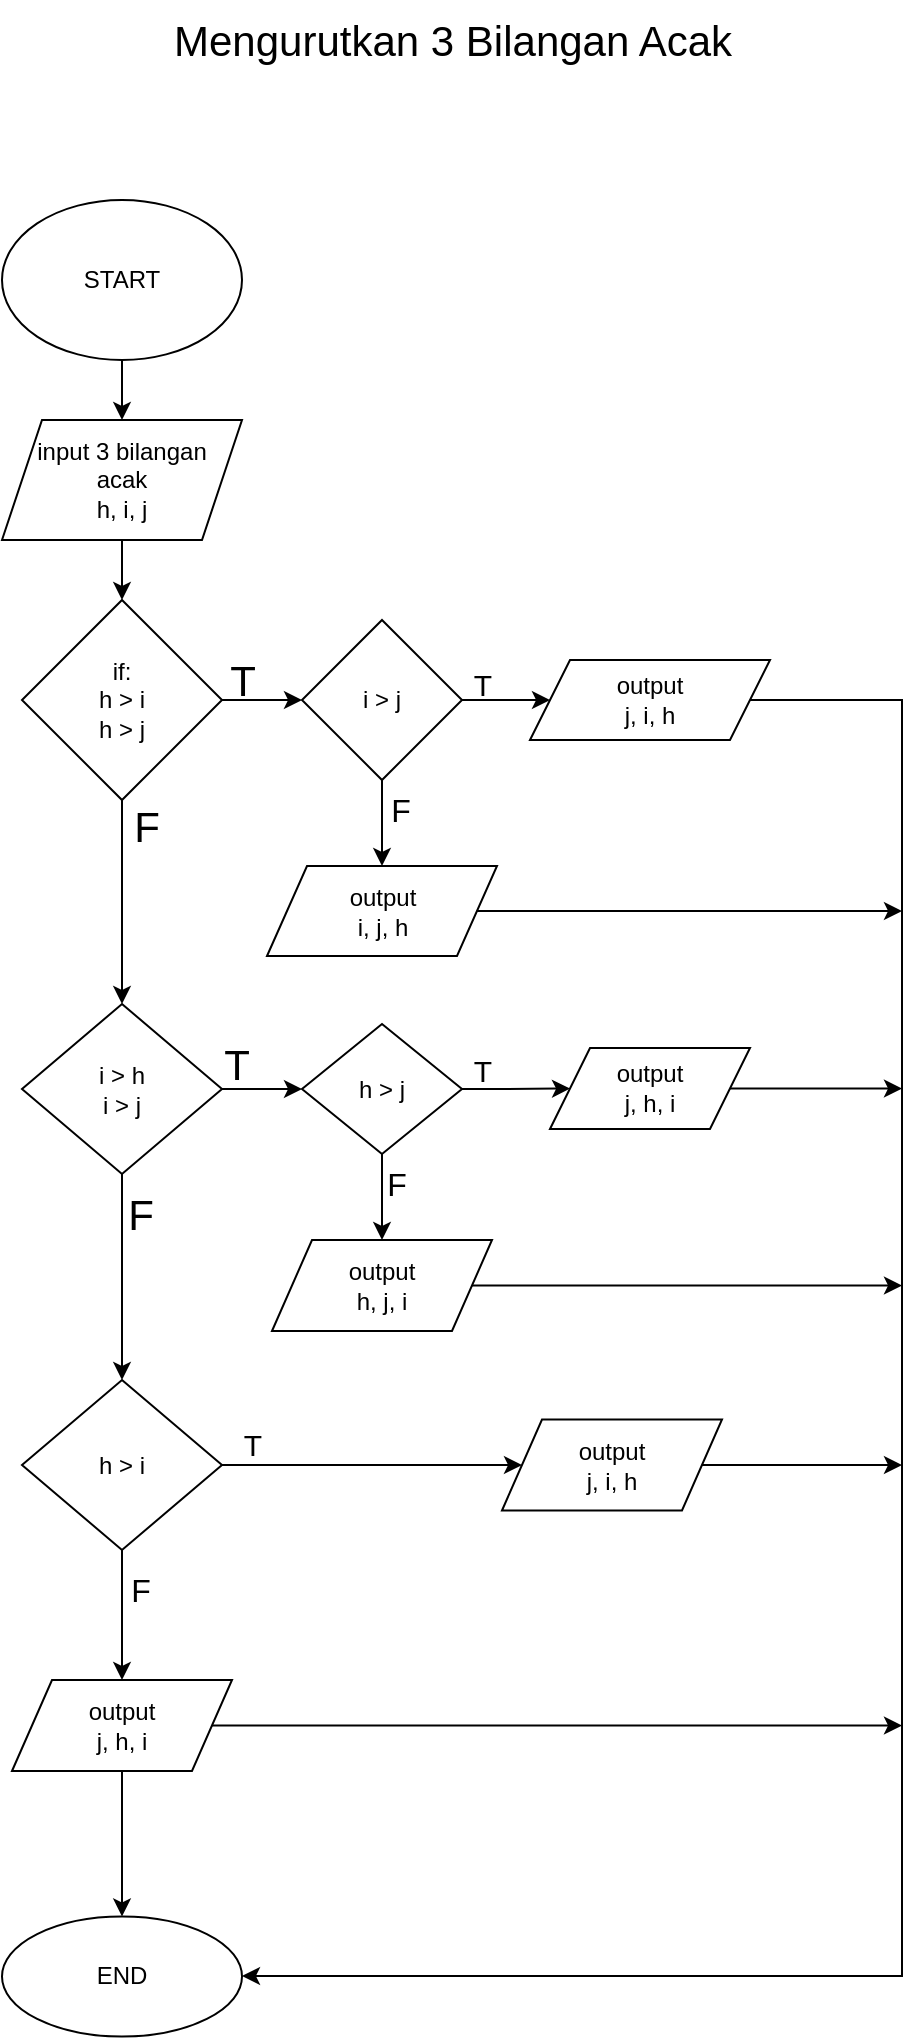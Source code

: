 <mxfile version="20.4.0" type="github">
  <diagram id="C5RBs43oDa-KdzZeNtuy" name="Page-1">
    <mxGraphModel dx="989" dy="537" grid="1" gridSize="10" guides="1" tooltips="1" connect="1" arrows="1" fold="1" page="1" pageScale="1" pageWidth="827" pageHeight="1169" math="0" shadow="0">
      <root>
        <mxCell id="WIyWlLk6GJQsqaUBKTNV-0" />
        <mxCell id="WIyWlLk6GJQsqaUBKTNV-1" parent="WIyWlLk6GJQsqaUBKTNV-0" />
        <mxCell id="OcUE6RxHn079kEbuYcz5-3" value="" style="edgeStyle=orthogonalEdgeStyle;rounded=0;orthogonalLoop=1;jettySize=auto;html=1;" edge="1" parent="WIyWlLk6GJQsqaUBKTNV-1" source="OcUE6RxHn079kEbuYcz5-0" target="OcUE6RxHn079kEbuYcz5-2">
          <mxGeometry relative="1" as="geometry" />
        </mxCell>
        <mxCell id="OcUE6RxHn079kEbuYcz5-0" value="&lt;div&gt;START&lt;/div&gt;" style="ellipse;whiteSpace=wrap;html=1;" vertex="1" parent="WIyWlLk6GJQsqaUBKTNV-1">
          <mxGeometry x="189" y="140" width="120" height="80" as="geometry" />
        </mxCell>
        <mxCell id="OcUE6RxHn079kEbuYcz5-1" value="&lt;div&gt;&lt;font style=&quot;font-size: 21px;&quot;&gt;&lt;span&gt;Mengurutkan&lt;/span&gt;&lt;span&gt; 3 &lt;/span&gt;&lt;span&gt;Bilangan&lt;/span&gt;&lt;span&gt; &lt;/span&gt;&lt;span&gt;Acak&lt;/span&gt;&lt;/font&gt;&lt;/div&gt;" style="text;html=1;resizable=0;autosize=1;align=center;verticalAlign=middle;points=[];fillColor=none;strokeColor=none;rounded=0;" vertex="1" parent="WIyWlLk6GJQsqaUBKTNV-1">
          <mxGeometry x="264" y="40" width="300" height="40" as="geometry" />
        </mxCell>
        <mxCell id="OcUE6RxHn079kEbuYcz5-5" value="" style="edgeStyle=orthogonalEdgeStyle;rounded=0;orthogonalLoop=1;jettySize=auto;html=1;" edge="1" parent="WIyWlLk6GJQsqaUBKTNV-1" source="OcUE6RxHn079kEbuYcz5-2" target="OcUE6RxHn079kEbuYcz5-4">
          <mxGeometry relative="1" as="geometry" />
        </mxCell>
        <mxCell id="OcUE6RxHn079kEbuYcz5-2" value="&lt;div&gt;input 3 bilangan &lt;br&gt;&lt;/div&gt;&lt;div&gt;acak&lt;br&gt;&lt;/div&gt;&lt;div&gt;h, i, j&lt;br&gt;&lt;/div&gt;" style="shape=parallelogram;perimeter=parallelogramPerimeter;whiteSpace=wrap;html=1;fixedSize=1;" vertex="1" parent="WIyWlLk6GJQsqaUBKTNV-1">
          <mxGeometry x="189" y="250" width="120" height="60" as="geometry" />
        </mxCell>
        <mxCell id="OcUE6RxHn079kEbuYcz5-9" value="" style="edgeStyle=orthogonalEdgeStyle;rounded=0;orthogonalLoop=1;jettySize=auto;html=1;fontSize=21;" edge="1" parent="WIyWlLk6GJQsqaUBKTNV-1" source="OcUE6RxHn079kEbuYcz5-4" target="OcUE6RxHn079kEbuYcz5-8">
          <mxGeometry relative="1" as="geometry" />
        </mxCell>
        <mxCell id="OcUE6RxHn079kEbuYcz5-11" value="" style="edgeStyle=orthogonalEdgeStyle;rounded=0;orthogonalLoop=1;jettySize=auto;html=1;fontSize=21;" edge="1" parent="WIyWlLk6GJQsqaUBKTNV-1" source="OcUE6RxHn079kEbuYcz5-4" target="OcUE6RxHn079kEbuYcz5-10">
          <mxGeometry relative="1" as="geometry" />
        </mxCell>
        <mxCell id="OcUE6RxHn079kEbuYcz5-4" value="&lt;div&gt;if:&lt;/div&gt;&lt;div&gt;h &amp;gt; i&lt;/div&gt;&lt;div&gt;h &amp;gt; j&lt;br&gt;&lt;/div&gt;" style="rhombus;whiteSpace=wrap;html=1;" vertex="1" parent="WIyWlLk6GJQsqaUBKTNV-1">
          <mxGeometry x="199" y="340" width="100" height="100" as="geometry" />
        </mxCell>
        <mxCell id="OcUE6RxHn079kEbuYcz5-15" value="" style="edgeStyle=orthogonalEdgeStyle;rounded=0;orthogonalLoop=1;jettySize=auto;html=1;fontSize=21;" edge="1" parent="WIyWlLk6GJQsqaUBKTNV-1" source="OcUE6RxHn079kEbuYcz5-8" target="OcUE6RxHn079kEbuYcz5-14">
          <mxGeometry relative="1" as="geometry" />
        </mxCell>
        <mxCell id="OcUE6RxHn079kEbuYcz5-17" value="" style="edgeStyle=orthogonalEdgeStyle;rounded=0;orthogonalLoop=1;jettySize=auto;html=1;fontSize=21;" edge="1" parent="WIyWlLk6GJQsqaUBKTNV-1" source="OcUE6RxHn079kEbuYcz5-8" target="OcUE6RxHn079kEbuYcz5-16">
          <mxGeometry relative="1" as="geometry" />
        </mxCell>
        <mxCell id="OcUE6RxHn079kEbuYcz5-8" value="i &amp;gt; j" style="rhombus;whiteSpace=wrap;html=1;" vertex="1" parent="WIyWlLk6GJQsqaUBKTNV-1">
          <mxGeometry x="339" y="350" width="80" height="80" as="geometry" />
        </mxCell>
        <mxCell id="OcUE6RxHn079kEbuYcz5-19" value="" style="edgeStyle=orthogonalEdgeStyle;rounded=0;orthogonalLoop=1;jettySize=auto;html=1;fontSize=21;" edge="1" parent="WIyWlLk6GJQsqaUBKTNV-1" source="OcUE6RxHn079kEbuYcz5-10" target="OcUE6RxHn079kEbuYcz5-18">
          <mxGeometry relative="1" as="geometry" />
        </mxCell>
        <mxCell id="OcUE6RxHn079kEbuYcz5-25" value="" style="edgeStyle=orthogonalEdgeStyle;rounded=0;orthogonalLoop=1;jettySize=auto;html=1;fontSize=21;" edge="1" parent="WIyWlLk6GJQsqaUBKTNV-1" source="OcUE6RxHn079kEbuYcz5-10" target="OcUE6RxHn079kEbuYcz5-24">
          <mxGeometry relative="1" as="geometry" />
        </mxCell>
        <mxCell id="OcUE6RxHn079kEbuYcz5-10" value="&lt;div&gt;i &amp;gt; h&lt;/div&gt;&lt;div&gt;i &amp;gt; j&lt;br&gt;&lt;/div&gt;" style="rhombus;whiteSpace=wrap;html=1;" vertex="1" parent="WIyWlLk6GJQsqaUBKTNV-1">
          <mxGeometry x="199" y="542" width="100" height="85" as="geometry" />
        </mxCell>
        <mxCell id="OcUE6RxHn079kEbuYcz5-12" value="&lt;div&gt;T&lt;/div&gt;" style="text;html=1;resizable=0;autosize=1;align=center;verticalAlign=middle;points=[];fillColor=none;strokeColor=none;rounded=0;fontSize=21;" vertex="1" parent="WIyWlLk6GJQsqaUBKTNV-1">
          <mxGeometry x="289" y="360" width="40" height="40" as="geometry" />
        </mxCell>
        <mxCell id="OcUE6RxHn079kEbuYcz5-13" value="&lt;div&gt;F&lt;/div&gt;" style="text;html=1;resizable=0;autosize=1;align=center;verticalAlign=middle;points=[];fillColor=none;strokeColor=none;rounded=0;fontSize=21;" vertex="1" parent="WIyWlLk6GJQsqaUBKTNV-1">
          <mxGeometry x="240.5" y="433" width="40" height="40" as="geometry" />
        </mxCell>
        <mxCell id="OcUE6RxHn079kEbuYcz5-55" style="edgeStyle=orthogonalEdgeStyle;rounded=0;orthogonalLoop=1;jettySize=auto;html=1;fontSize=16;" edge="1" parent="WIyWlLk6GJQsqaUBKTNV-1" source="OcUE6RxHn079kEbuYcz5-14">
          <mxGeometry relative="1" as="geometry">
            <mxPoint x="639" y="495.5" as="targetPoint" />
          </mxGeometry>
        </mxCell>
        <mxCell id="OcUE6RxHn079kEbuYcz5-14" value="&lt;div&gt;output&lt;/div&gt;&lt;div&gt;i, j, h&lt;br&gt;&lt;/div&gt;" style="shape=parallelogram;perimeter=parallelogramPerimeter;whiteSpace=wrap;html=1;fixedSize=1;" vertex="1" parent="WIyWlLk6GJQsqaUBKTNV-1">
          <mxGeometry x="321.5" y="473" width="115" height="45" as="geometry" />
        </mxCell>
        <mxCell id="OcUE6RxHn079kEbuYcz5-50" style="edgeStyle=orthogonalEdgeStyle;rounded=0;orthogonalLoop=1;jettySize=auto;html=1;fontSize=16;" edge="1" parent="WIyWlLk6GJQsqaUBKTNV-1" source="OcUE6RxHn079kEbuYcz5-16" target="OcUE6RxHn079kEbuYcz5-48">
          <mxGeometry relative="1" as="geometry">
            <Array as="points">
              <mxPoint x="639" y="390" />
              <mxPoint x="639" y="1028" />
            </Array>
          </mxGeometry>
        </mxCell>
        <mxCell id="OcUE6RxHn079kEbuYcz5-16" value="&lt;div&gt;output&lt;/div&gt;&lt;div&gt;j, i, h&lt;br&gt;&lt;/div&gt;" style="shape=parallelogram;perimeter=parallelogramPerimeter;whiteSpace=wrap;html=1;fixedSize=1;" vertex="1" parent="WIyWlLk6GJQsqaUBKTNV-1">
          <mxGeometry x="453" y="370" width="120" height="40" as="geometry" />
        </mxCell>
        <mxCell id="OcUE6RxHn079kEbuYcz5-21" value="" style="edgeStyle=orthogonalEdgeStyle;rounded=0;orthogonalLoop=1;jettySize=auto;html=1;fontSize=21;" edge="1" parent="WIyWlLk6GJQsqaUBKTNV-1" source="OcUE6RxHn079kEbuYcz5-18" target="OcUE6RxHn079kEbuYcz5-20">
          <mxGeometry relative="1" as="geometry" />
        </mxCell>
        <mxCell id="OcUE6RxHn079kEbuYcz5-23" value="" style="edgeStyle=orthogonalEdgeStyle;rounded=0;orthogonalLoop=1;jettySize=auto;html=1;fontSize=21;" edge="1" parent="WIyWlLk6GJQsqaUBKTNV-1" source="OcUE6RxHn079kEbuYcz5-18" target="OcUE6RxHn079kEbuYcz5-22">
          <mxGeometry relative="1" as="geometry" />
        </mxCell>
        <mxCell id="OcUE6RxHn079kEbuYcz5-18" value="h &amp;gt; j" style="rhombus;whiteSpace=wrap;html=1;" vertex="1" parent="WIyWlLk6GJQsqaUBKTNV-1">
          <mxGeometry x="339" y="552" width="80" height="65" as="geometry" />
        </mxCell>
        <mxCell id="OcUE6RxHn079kEbuYcz5-53" style="edgeStyle=orthogonalEdgeStyle;rounded=0;orthogonalLoop=1;jettySize=auto;html=1;fontSize=16;" edge="1" parent="WIyWlLk6GJQsqaUBKTNV-1" source="OcUE6RxHn079kEbuYcz5-20">
          <mxGeometry relative="1" as="geometry">
            <mxPoint x="639" y="682.75" as="targetPoint" />
          </mxGeometry>
        </mxCell>
        <mxCell id="OcUE6RxHn079kEbuYcz5-20" value="&lt;div&gt;output&lt;/div&gt;&lt;div&gt;h, j, i&lt;br&gt;&lt;/div&gt;" style="shape=parallelogram;perimeter=parallelogramPerimeter;whiteSpace=wrap;html=1;fixedSize=1;" vertex="1" parent="WIyWlLk6GJQsqaUBKTNV-1">
          <mxGeometry x="324" y="660" width="110" height="45.5" as="geometry" />
        </mxCell>
        <mxCell id="OcUE6RxHn079kEbuYcz5-51" style="edgeStyle=orthogonalEdgeStyle;rounded=0;orthogonalLoop=1;jettySize=auto;html=1;fontSize=16;" edge="1" parent="WIyWlLk6GJQsqaUBKTNV-1" source="OcUE6RxHn079kEbuYcz5-22">
          <mxGeometry relative="1" as="geometry">
            <mxPoint x="639" y="584.25" as="targetPoint" />
          </mxGeometry>
        </mxCell>
        <mxCell id="OcUE6RxHn079kEbuYcz5-22" value="&lt;div&gt;output&lt;/div&gt;&lt;div&gt;j, h, i&lt;br&gt;&lt;/div&gt;" style="shape=parallelogram;perimeter=parallelogramPerimeter;whiteSpace=wrap;html=1;fixedSize=1;" vertex="1" parent="WIyWlLk6GJQsqaUBKTNV-1">
          <mxGeometry x="463" y="564" width="100" height="40.5" as="geometry" />
        </mxCell>
        <mxCell id="OcUE6RxHn079kEbuYcz5-27" value="" style="edgeStyle=orthogonalEdgeStyle;rounded=0;orthogonalLoop=1;jettySize=auto;html=1;fontSize=21;entryX=0;entryY=0.5;entryDx=0;entryDy=0;" edge="1" parent="WIyWlLk6GJQsqaUBKTNV-1" source="OcUE6RxHn079kEbuYcz5-24" target="OcUE6RxHn079kEbuYcz5-37">
          <mxGeometry relative="1" as="geometry">
            <mxPoint x="348.977" y="772.556" as="targetPoint" />
          </mxGeometry>
        </mxCell>
        <mxCell id="OcUE6RxHn079kEbuYcz5-39" value="" style="edgeStyle=orthogonalEdgeStyle;rounded=0;orthogonalLoop=1;jettySize=auto;html=1;fontSize=21;" edge="1" parent="WIyWlLk6GJQsqaUBKTNV-1" source="OcUE6RxHn079kEbuYcz5-24" target="OcUE6RxHn079kEbuYcz5-38">
          <mxGeometry relative="1" as="geometry" />
        </mxCell>
        <mxCell id="OcUE6RxHn079kEbuYcz5-24" value="h &amp;gt; i" style="rhombus;whiteSpace=wrap;html=1;" vertex="1" parent="WIyWlLk6GJQsqaUBKTNV-1">
          <mxGeometry x="199" y="730" width="100" height="85" as="geometry" />
        </mxCell>
        <mxCell id="OcUE6RxHn079kEbuYcz5-52" style="edgeStyle=orthogonalEdgeStyle;rounded=0;orthogonalLoop=1;jettySize=auto;html=1;fontSize=16;" edge="1" parent="WIyWlLk6GJQsqaUBKTNV-1" source="OcUE6RxHn079kEbuYcz5-37">
          <mxGeometry relative="1" as="geometry">
            <mxPoint x="639" y="772.5" as="targetPoint" />
          </mxGeometry>
        </mxCell>
        <mxCell id="OcUE6RxHn079kEbuYcz5-37" value="&lt;div&gt;output&lt;/div&gt;&lt;div&gt;j, i, h&lt;br&gt;&lt;/div&gt;" style="shape=parallelogram;perimeter=parallelogramPerimeter;whiteSpace=wrap;html=1;fixedSize=1;" vertex="1" parent="WIyWlLk6GJQsqaUBKTNV-1">
          <mxGeometry x="439" y="749.75" width="110" height="45.5" as="geometry" />
        </mxCell>
        <mxCell id="OcUE6RxHn079kEbuYcz5-49" value="" style="edgeStyle=orthogonalEdgeStyle;rounded=0;orthogonalLoop=1;jettySize=auto;html=1;fontSize=16;" edge="1" parent="WIyWlLk6GJQsqaUBKTNV-1" source="OcUE6RxHn079kEbuYcz5-38" target="OcUE6RxHn079kEbuYcz5-48">
          <mxGeometry relative="1" as="geometry" />
        </mxCell>
        <mxCell id="OcUE6RxHn079kEbuYcz5-56" style="edgeStyle=orthogonalEdgeStyle;rounded=0;orthogonalLoop=1;jettySize=auto;html=1;fontSize=16;" edge="1" parent="WIyWlLk6GJQsqaUBKTNV-1" source="OcUE6RxHn079kEbuYcz5-38">
          <mxGeometry relative="1" as="geometry">
            <mxPoint x="639" y="902.75" as="targetPoint" />
          </mxGeometry>
        </mxCell>
        <mxCell id="OcUE6RxHn079kEbuYcz5-38" value="&lt;div&gt;output&lt;/div&gt;&lt;div&gt;j, h, i&lt;br&gt;&lt;/div&gt;" style="shape=parallelogram;perimeter=parallelogramPerimeter;whiteSpace=wrap;html=1;fixedSize=1;" vertex="1" parent="WIyWlLk6GJQsqaUBKTNV-1">
          <mxGeometry x="194" y="880" width="110" height="45.5" as="geometry" />
        </mxCell>
        <mxCell id="OcUE6RxHn079kEbuYcz5-40" value="&lt;div&gt;&lt;font style=&quot;font-size: 15px;&quot;&gt;T&lt;/font&gt;&lt;/div&gt;" style="text;html=1;resizable=0;autosize=1;align=center;verticalAlign=middle;points=[];fillColor=none;strokeColor=none;rounded=0;fontSize=21;" vertex="1" parent="WIyWlLk6GJQsqaUBKTNV-1">
          <mxGeometry x="414" y="360" width="30" height="40" as="geometry" />
        </mxCell>
        <mxCell id="OcUE6RxHn079kEbuYcz5-41" value="&lt;div style=&quot;font-size: 16px;&quot;&gt;&lt;font style=&quot;font-size: 16px;&quot;&gt;F&lt;/font&gt;&lt;/div&gt;" style="text;html=1;resizable=0;autosize=1;align=center;verticalAlign=middle;points=[];fillColor=none;strokeColor=none;rounded=0;fontSize=21;" vertex="1" parent="WIyWlLk6GJQsqaUBKTNV-1">
          <mxGeometry x="373" y="430" width="30" height="30" as="geometry" />
        </mxCell>
        <mxCell id="OcUE6RxHn079kEbuYcz5-42" value="&lt;div&gt;T&lt;/div&gt;" style="text;html=1;resizable=0;autosize=1;align=center;verticalAlign=middle;points=[];fillColor=none;strokeColor=none;rounded=0;fontSize=21;" vertex="1" parent="WIyWlLk6GJQsqaUBKTNV-1">
          <mxGeometry x="285.5" y="551.5" width="40" height="40" as="geometry" />
        </mxCell>
        <mxCell id="OcUE6RxHn079kEbuYcz5-43" value="&lt;div&gt;F&lt;/div&gt;" style="text;html=1;resizable=0;autosize=1;align=center;verticalAlign=middle;points=[];fillColor=none;strokeColor=none;rounded=0;fontSize=21;" vertex="1" parent="WIyWlLk6GJQsqaUBKTNV-1">
          <mxGeometry x="238" y="627" width="40" height="40" as="geometry" />
        </mxCell>
        <mxCell id="OcUE6RxHn079kEbuYcz5-44" value="&lt;div&gt;&lt;font style=&quot;font-size: 15px;&quot;&gt;T&lt;/font&gt;&lt;/div&gt;" style="text;html=1;resizable=0;autosize=1;align=center;verticalAlign=middle;points=[];fillColor=none;strokeColor=none;rounded=0;fontSize=21;" vertex="1" parent="WIyWlLk6GJQsqaUBKTNV-1">
          <mxGeometry x="414" y="553" width="30" height="40" as="geometry" />
        </mxCell>
        <mxCell id="OcUE6RxHn079kEbuYcz5-45" value="&lt;div style=&quot;font-size: 16px;&quot;&gt;&lt;font style=&quot;font-size: 16px;&quot;&gt;F&lt;/font&gt;&lt;/div&gt;" style="text;html=1;resizable=0;autosize=1;align=center;verticalAlign=middle;points=[];fillColor=none;strokeColor=none;rounded=0;fontSize=21;" vertex="1" parent="WIyWlLk6GJQsqaUBKTNV-1">
          <mxGeometry x="371" y="617" width="30" height="30" as="geometry" />
        </mxCell>
        <mxCell id="OcUE6RxHn079kEbuYcz5-46" value="&lt;div&gt;&lt;font style=&quot;font-size: 15px;&quot;&gt;T&lt;/font&gt;&lt;/div&gt;" style="text;html=1;resizable=0;autosize=1;align=center;verticalAlign=middle;points=[];fillColor=none;strokeColor=none;rounded=0;fontSize=21;" vertex="1" parent="WIyWlLk6GJQsqaUBKTNV-1">
          <mxGeometry x="299" y="740" width="30" height="40" as="geometry" />
        </mxCell>
        <mxCell id="OcUE6RxHn079kEbuYcz5-47" value="&lt;div style=&quot;font-size: 16px;&quot;&gt;&lt;font style=&quot;font-size: 16px;&quot;&gt;F&lt;/font&gt;&lt;/div&gt;" style="text;html=1;resizable=0;autosize=1;align=center;verticalAlign=middle;points=[];fillColor=none;strokeColor=none;rounded=0;fontSize=21;" vertex="1" parent="WIyWlLk6GJQsqaUBKTNV-1">
          <mxGeometry x="243" y="820" width="30" height="30" as="geometry" />
        </mxCell>
        <mxCell id="OcUE6RxHn079kEbuYcz5-48" value="&lt;div&gt;END&lt;/div&gt;" style="ellipse;whiteSpace=wrap;html=1;" vertex="1" parent="WIyWlLk6GJQsqaUBKTNV-1">
          <mxGeometry x="189" y="998.25" width="120" height="60" as="geometry" />
        </mxCell>
      </root>
    </mxGraphModel>
  </diagram>
</mxfile>
